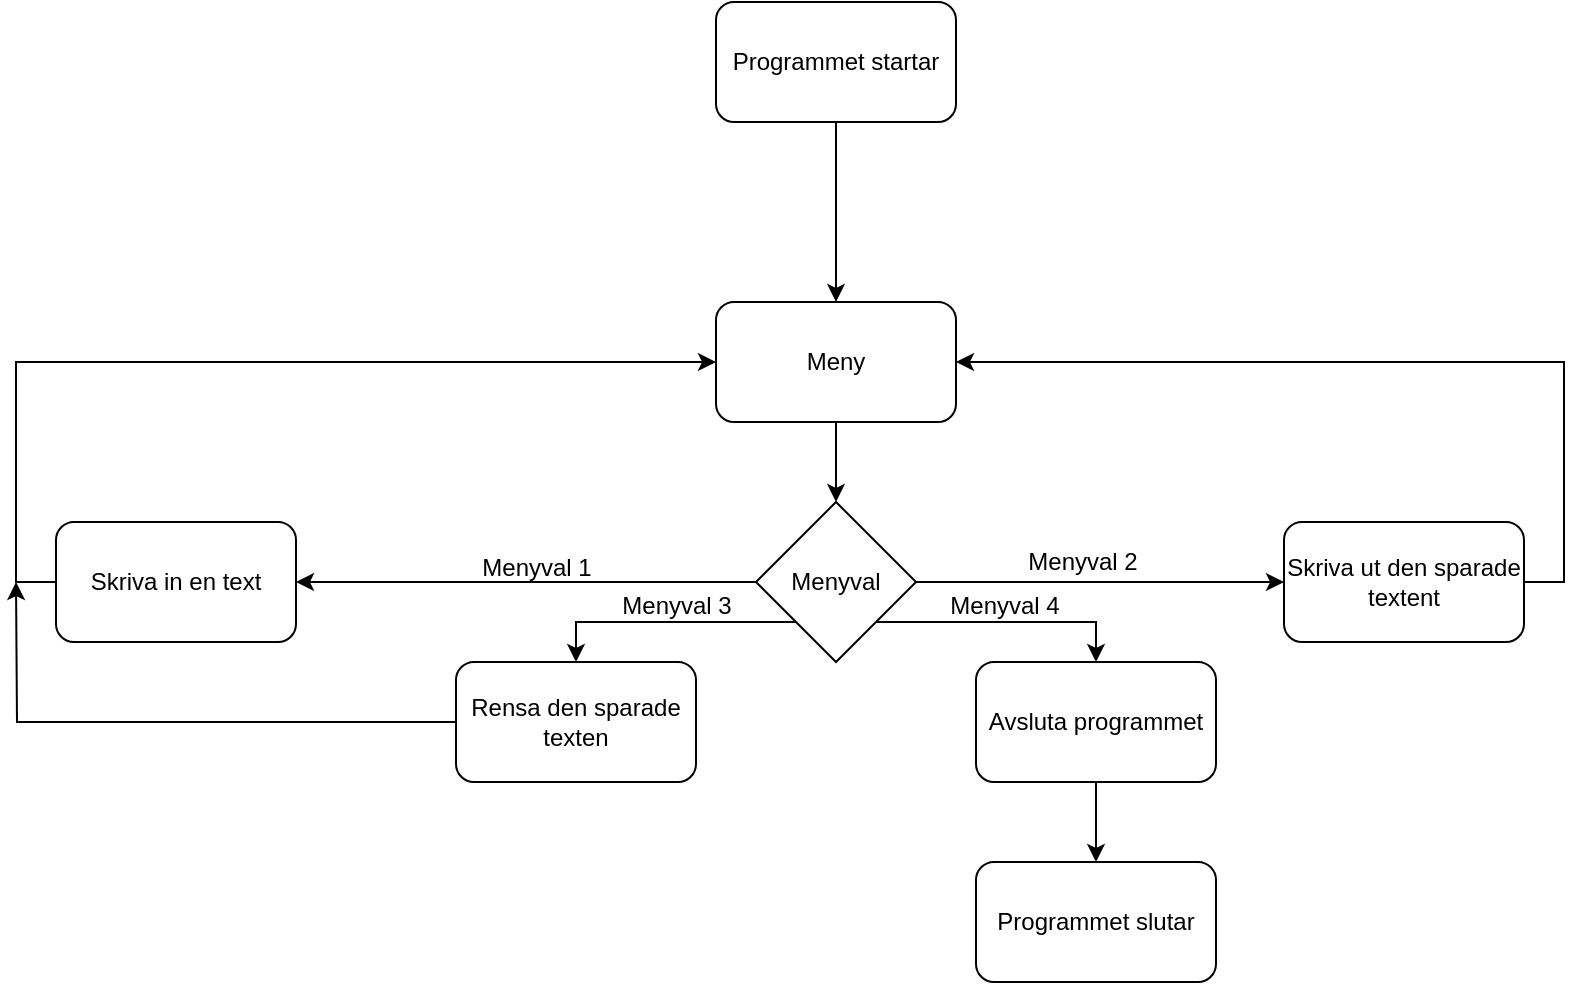 <mxfile version="22.0.0" type="github">
  <diagram name="Page-1" id="XdtKCZW5FB1cQU3dev-6">
    <mxGraphModel dx="1434" dy="754" grid="0" gridSize="10" guides="1" tooltips="1" connect="1" arrows="1" fold="1" page="1" pageScale="1" pageWidth="850" pageHeight="1100" math="0" shadow="0">
      <root>
        <mxCell id="0" />
        <mxCell id="1" parent="0" />
        <mxCell id="f0HoddTPABTWGPZS2rAb-1" value="Programmet slutar" style="rounded=1;whiteSpace=wrap;html=1;" vertex="1" parent="1">
          <mxGeometry x="500" y="430" width="120" height="60" as="geometry" />
        </mxCell>
        <mxCell id="f0HoddTPABTWGPZS2rAb-9" style="edgeStyle=orthogonalEdgeStyle;rounded=0;orthogonalLoop=1;jettySize=auto;html=1;" edge="1" parent="1" source="f0HoddTPABTWGPZS2rAb-2" target="f0HoddTPABTWGPZS2rAb-3">
          <mxGeometry relative="1" as="geometry" />
        </mxCell>
        <mxCell id="f0HoddTPABTWGPZS2rAb-2" value="Programmet startar" style="rounded=1;whiteSpace=wrap;html=1;" vertex="1" parent="1">
          <mxGeometry x="370" width="120" height="60" as="geometry" />
        </mxCell>
        <mxCell id="f0HoddTPABTWGPZS2rAb-10" style="edgeStyle=orthogonalEdgeStyle;rounded=0;orthogonalLoop=1;jettySize=auto;html=1;" edge="1" parent="1" source="f0HoddTPABTWGPZS2rAb-3" target="f0HoddTPABTWGPZS2rAb-8">
          <mxGeometry relative="1" as="geometry" />
        </mxCell>
        <mxCell id="f0HoddTPABTWGPZS2rAb-3" value="Meny" style="rounded=1;whiteSpace=wrap;html=1;" vertex="1" parent="1">
          <mxGeometry x="370" y="150" width="120" height="60" as="geometry" />
        </mxCell>
        <mxCell id="f0HoddTPABTWGPZS2rAb-26" style="edgeStyle=orthogonalEdgeStyle;rounded=0;orthogonalLoop=1;jettySize=auto;html=1;exitX=0;exitY=0.5;exitDx=0;exitDy=0;entryX=0;entryY=0.5;entryDx=0;entryDy=0;" edge="1" parent="1" source="f0HoddTPABTWGPZS2rAb-4" target="f0HoddTPABTWGPZS2rAb-3">
          <mxGeometry relative="1" as="geometry" />
        </mxCell>
        <mxCell id="f0HoddTPABTWGPZS2rAb-4" value="Skriva in en text" style="rounded=1;whiteSpace=wrap;html=1;" vertex="1" parent="1">
          <mxGeometry x="40" y="260" width="120" height="60" as="geometry" />
        </mxCell>
        <mxCell id="f0HoddTPABTWGPZS2rAb-27" style="edgeStyle=orthogonalEdgeStyle;rounded=0;orthogonalLoop=1;jettySize=auto;html=1;exitX=0;exitY=0.5;exitDx=0;exitDy=0;" edge="1" parent="1" source="f0HoddTPABTWGPZS2rAb-5">
          <mxGeometry relative="1" as="geometry">
            <mxPoint x="20" y="290" as="targetPoint" />
          </mxGeometry>
        </mxCell>
        <mxCell id="f0HoddTPABTWGPZS2rAb-5" value="Rensa den sparade texten" style="rounded=1;whiteSpace=wrap;html=1;" vertex="1" parent="1">
          <mxGeometry x="240" y="330" width="120" height="60" as="geometry" />
        </mxCell>
        <mxCell id="f0HoddTPABTWGPZS2rAb-29" style="edgeStyle=orthogonalEdgeStyle;rounded=0;orthogonalLoop=1;jettySize=auto;html=1;exitX=1;exitY=0.5;exitDx=0;exitDy=0;entryX=1;entryY=0.5;entryDx=0;entryDy=0;" edge="1" parent="1" source="f0HoddTPABTWGPZS2rAb-6" target="f0HoddTPABTWGPZS2rAb-3">
          <mxGeometry relative="1" as="geometry" />
        </mxCell>
        <mxCell id="f0HoddTPABTWGPZS2rAb-6" value="Skriva ut den sparade textent" style="rounded=1;whiteSpace=wrap;html=1;" vertex="1" parent="1">
          <mxGeometry x="654" y="260" width="120" height="60" as="geometry" />
        </mxCell>
        <mxCell id="f0HoddTPABTWGPZS2rAb-28" style="edgeStyle=orthogonalEdgeStyle;rounded=0;orthogonalLoop=1;jettySize=auto;html=1;exitX=0.5;exitY=1;exitDx=0;exitDy=0;" edge="1" parent="1" source="f0HoddTPABTWGPZS2rAb-7" target="f0HoddTPABTWGPZS2rAb-1">
          <mxGeometry relative="1" as="geometry" />
        </mxCell>
        <mxCell id="f0HoddTPABTWGPZS2rAb-7" value="Avsluta programmet" style="rounded=1;whiteSpace=wrap;html=1;" vertex="1" parent="1">
          <mxGeometry x="500" y="330" width="120" height="60" as="geometry" />
        </mxCell>
        <mxCell id="f0HoddTPABTWGPZS2rAb-11" style="edgeStyle=orthogonalEdgeStyle;rounded=0;orthogonalLoop=1;jettySize=auto;html=1;entryX=0;entryY=0.5;entryDx=0;entryDy=0;" edge="1" parent="1" source="f0HoddTPABTWGPZS2rAb-8" target="f0HoddTPABTWGPZS2rAb-6">
          <mxGeometry relative="1" as="geometry" />
        </mxCell>
        <mxCell id="f0HoddTPABTWGPZS2rAb-12" style="edgeStyle=orthogonalEdgeStyle;rounded=0;orthogonalLoop=1;jettySize=auto;html=1;entryX=1;entryY=0.5;entryDx=0;entryDy=0;" edge="1" parent="1" source="f0HoddTPABTWGPZS2rAb-8" target="f0HoddTPABTWGPZS2rAb-4">
          <mxGeometry relative="1" as="geometry" />
        </mxCell>
        <mxCell id="f0HoddTPABTWGPZS2rAb-13" style="edgeStyle=orthogonalEdgeStyle;rounded=0;orthogonalLoop=1;jettySize=auto;html=1;exitX=0;exitY=1;exitDx=0;exitDy=0;entryX=0.5;entryY=0;entryDx=0;entryDy=0;" edge="1" parent="1" source="f0HoddTPABTWGPZS2rAb-8" target="f0HoddTPABTWGPZS2rAb-5">
          <mxGeometry relative="1" as="geometry" />
        </mxCell>
        <mxCell id="f0HoddTPABTWGPZS2rAb-16" style="edgeStyle=orthogonalEdgeStyle;rounded=0;orthogonalLoop=1;jettySize=auto;html=1;exitX=1;exitY=1;exitDx=0;exitDy=0;entryX=0.5;entryY=0;entryDx=0;entryDy=0;" edge="1" parent="1" source="f0HoddTPABTWGPZS2rAb-8" target="f0HoddTPABTWGPZS2rAb-7">
          <mxGeometry relative="1" as="geometry" />
        </mxCell>
        <mxCell id="f0HoddTPABTWGPZS2rAb-8" value="Menyval" style="rhombus;whiteSpace=wrap;html=1;" vertex="1" parent="1">
          <mxGeometry x="390" y="250" width="80" height="80" as="geometry" />
        </mxCell>
        <mxCell id="f0HoddTPABTWGPZS2rAb-19" value="&lt;div&gt;Menyval 1&lt;/div&gt;&lt;div&gt;&lt;br&gt;&lt;/div&gt;" style="text;html=1;align=center;verticalAlign=middle;resizable=0;points=[];autosize=1;strokeColor=none;fillColor=none;" vertex="1" parent="1">
          <mxGeometry x="240" y="270" width="80" height="40" as="geometry" />
        </mxCell>
        <mxCell id="f0HoddTPABTWGPZS2rAb-21" value="Menyval 2" style="text;html=1;align=center;verticalAlign=middle;resizable=0;points=[];autosize=1;strokeColor=none;fillColor=none;" vertex="1" parent="1">
          <mxGeometry x="517" y="267" width="71" height="26" as="geometry" />
        </mxCell>
        <mxCell id="f0HoddTPABTWGPZS2rAb-23" value="Menyval 3" style="text;html=1;align=center;verticalAlign=middle;resizable=0;points=[];autosize=1;strokeColor=none;fillColor=none;" vertex="1" parent="1">
          <mxGeometry x="310" y="287" width="80" height="30" as="geometry" />
        </mxCell>
        <mxCell id="f0HoddTPABTWGPZS2rAb-24" value="Menyval 4" style="text;html=1;align=center;verticalAlign=middle;resizable=0;points=[];autosize=1;strokeColor=none;fillColor=none;" vertex="1" parent="1">
          <mxGeometry x="474" y="287" width="80" height="30" as="geometry" />
        </mxCell>
      </root>
    </mxGraphModel>
  </diagram>
</mxfile>
